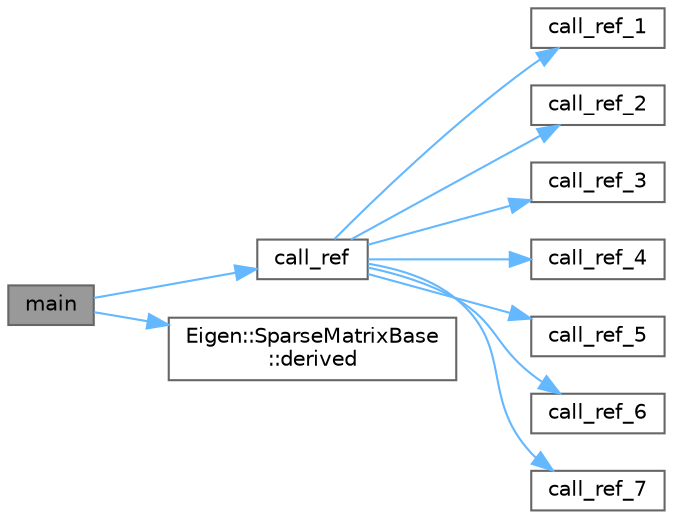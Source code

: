 digraph "main"
{
 // LATEX_PDF_SIZE
  bgcolor="transparent";
  edge [fontname=Helvetica,fontsize=10,labelfontname=Helvetica,labelfontsize=10];
  node [fontname=Helvetica,fontsize=10,shape=box,height=0.2,width=0.4];
  rankdir="LR";
  Node1 [id="Node000001",label="main",height=0.2,width=0.4,color="gray40", fillcolor="grey60", style="filled", fontcolor="black",tooltip=" "];
  Node1 -> Node2 [id="edge10_Node000001_Node000002",color="steelblue1",style="solid",tooltip=" "];
  Node2 [id="Node000002",label="call_ref",height=0.2,width=0.4,color="grey40", fillcolor="white", style="filled",URL="$ref_8cpp.html#a3bc63964aaec4de1e01e58e2d8586cad",tooltip=" "];
  Node2 -> Node3 [id="edge11_Node000002_Node000003",color="steelblue1",style="solid",tooltip=" "];
  Node3 [id="Node000003",label="call_ref_1",height=0.2,width=0.4,color="grey40", fillcolor="white", style="filled",URL="$ref_8cpp.html#afb90ae13ecdde9b323c35422e5d708bc",tooltip=" "];
  Node2 -> Node4 [id="edge12_Node000002_Node000004",color="steelblue1",style="solid",tooltip=" "];
  Node4 [id="Node000004",label="call_ref_2",height=0.2,width=0.4,color="grey40", fillcolor="white", style="filled",URL="$ref_8cpp.html#aca09c3943ac5583302575e6c5d1fca10",tooltip=" "];
  Node2 -> Node5 [id="edge13_Node000002_Node000005",color="steelblue1",style="solid",tooltip=" "];
  Node5 [id="Node000005",label="call_ref_3",height=0.2,width=0.4,color="grey40", fillcolor="white", style="filled",URL="$ref_8cpp.html#a91ce3c85050719599e2370cb573a8bdb",tooltip=" "];
  Node2 -> Node6 [id="edge14_Node000002_Node000006",color="steelblue1",style="solid",tooltip=" "];
  Node6 [id="Node000006",label="call_ref_4",height=0.2,width=0.4,color="grey40", fillcolor="white", style="filled",URL="$ref_8cpp.html#a339077b0b669c9b40e950f3e4ec4a963",tooltip=" "];
  Node2 -> Node7 [id="edge15_Node000002_Node000007",color="steelblue1",style="solid",tooltip=" "];
  Node7 [id="Node000007",label="call_ref_5",height=0.2,width=0.4,color="grey40", fillcolor="white", style="filled",URL="$ref_8cpp.html#a6ed0292e3e3be31330bf8dc6d6987396",tooltip=" "];
  Node2 -> Node8 [id="edge16_Node000002_Node000008",color="steelblue1",style="solid",tooltip=" "];
  Node8 [id="Node000008",label="call_ref_6",height=0.2,width=0.4,color="grey40", fillcolor="white", style="filled",URL="$ref_8cpp.html#a26830a7c1195024a75790de9da99ac15",tooltip=" "];
  Node2 -> Node9 [id="edge17_Node000002_Node000009",color="steelblue1",style="solid",tooltip=" "];
  Node9 [id="Node000009",label="call_ref_7",height=0.2,width=0.4,color="grey40", fillcolor="white", style="filled",URL="$ref_8cpp.html#a2e598b69ff6a819e8a0c94cf19bef6f9",tooltip=" "];
  Node1 -> Node10 [id="edge18_Node000001_Node000010",color="steelblue1",style="solid",tooltip=" "];
  Node10 [id="Node000010",label="Eigen::SparseMatrixBase\l::derived",height=0.2,width=0.4,color="grey40", fillcolor="white", style="filled",URL="$class_eigen_1_1_sparse_matrix_base.html#a120cdb461652f81d4a5dd5632809350e",tooltip=" "];
}
